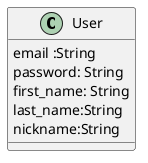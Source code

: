 
@startuml

class User {
    email :String
    password: String
    first_name: String
    last_name:String
    nickname:String
}

@enduml